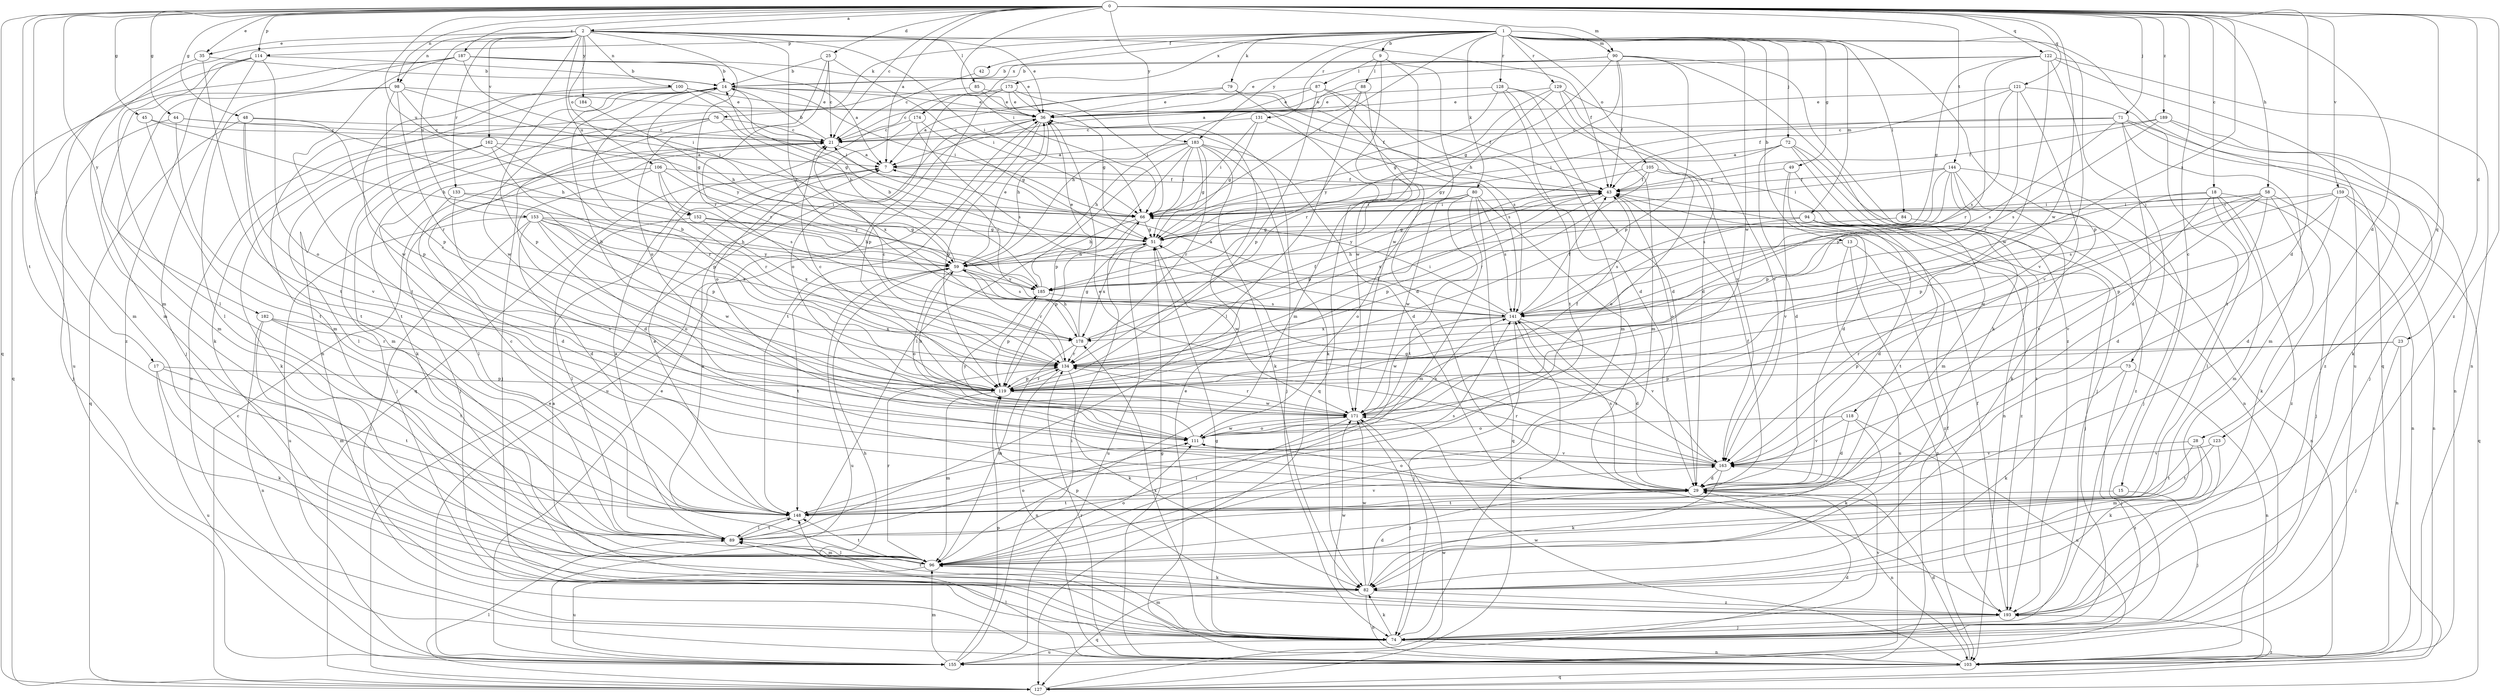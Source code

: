 strict digraph  {
0;
1;
2;
7;
9;
13;
14;
15;
17;
18;
21;
23;
25;
28;
29;
35;
36;
42;
43;
44;
45;
48;
49;
51;
58;
59;
66;
71;
72;
73;
74;
76;
79;
80;
82;
84;
85;
87;
88;
89;
90;
94;
96;
98;
100;
103;
105;
106;
111;
114;
118;
119;
121;
122;
123;
127;
128;
129;
131;
133;
134;
141;
144;
148;
152;
153;
155;
159;
162;
163;
171;
173;
174;
178;
182;
183;
184;
185;
187;
189;
193;
0 -> 2  [label=a];
0 -> 7  [label=a];
0 -> 15  [label=c];
0 -> 17  [label=c];
0 -> 18  [label=c];
0 -> 21  [label=c];
0 -> 23  [label=d];
0 -> 25  [label=d];
0 -> 28  [label=d];
0 -> 29  [label=d];
0 -> 35  [label=e];
0 -> 44  [label=g];
0 -> 45  [label=g];
0 -> 48  [label=g];
0 -> 58  [label=h];
0 -> 66  [label=i];
0 -> 71  [label=j];
0 -> 90  [label=m];
0 -> 98  [label=n];
0 -> 114  [label=p];
0 -> 121  [label=q];
0 -> 122  [label=q];
0 -> 123  [label=q];
0 -> 127  [label=q];
0 -> 141  [label=s];
0 -> 144  [label=t];
0 -> 148  [label=t];
0 -> 152  [label=u];
0 -> 159  [label=v];
0 -> 171  [label=w];
0 -> 182  [label=y];
0 -> 183  [label=y];
0 -> 187  [label=z];
0 -> 189  [label=z];
0 -> 193  [label=z];
1 -> 9  [label=b];
1 -> 13  [label=b];
1 -> 42  [label=f];
1 -> 49  [label=g];
1 -> 66  [label=i];
1 -> 72  [label=j];
1 -> 73  [label=j];
1 -> 76  [label=k];
1 -> 79  [label=k];
1 -> 80  [label=k];
1 -> 84  [label=l];
1 -> 90  [label=m];
1 -> 94  [label=m];
1 -> 105  [label=o];
1 -> 114  [label=p];
1 -> 118  [label=p];
1 -> 127  [label=q];
1 -> 128  [label=r];
1 -> 129  [label=r];
1 -> 131  [label=r];
1 -> 171  [label=w];
1 -> 173  [label=x];
1 -> 174  [label=x];
1 -> 183  [label=y];
2 -> 35  [label=e];
2 -> 36  [label=e];
2 -> 43  [label=f];
2 -> 66  [label=i];
2 -> 85  [label=l];
2 -> 96  [label=m];
2 -> 98  [label=n];
2 -> 100  [label=n];
2 -> 103  [label=n];
2 -> 106  [label=o];
2 -> 133  [label=r];
2 -> 134  [label=r];
2 -> 141  [label=s];
2 -> 152  [label=u];
2 -> 153  [label=u];
2 -> 162  [label=v];
2 -> 184  [label=y];
7 -> 43  [label=f];
9 -> 87  [label=l];
9 -> 88  [label=l];
9 -> 96  [label=m];
9 -> 134  [label=r];
9 -> 171  [label=w];
13 -> 59  [label=h];
13 -> 103  [label=n];
13 -> 155  [label=u];
13 -> 193  [label=z];
14 -> 36  [label=e];
14 -> 43  [label=f];
14 -> 66  [label=i];
14 -> 82  [label=k];
14 -> 96  [label=m];
14 -> 171  [label=w];
14 -> 185  [label=y];
15 -> 74  [label=j];
15 -> 148  [label=t];
17 -> 82  [label=k];
17 -> 119  [label=p];
17 -> 148  [label=t];
17 -> 155  [label=u];
18 -> 66  [label=i];
18 -> 74  [label=j];
18 -> 89  [label=l];
18 -> 96  [label=m];
18 -> 134  [label=r];
18 -> 163  [label=v];
18 -> 193  [label=z];
21 -> 7  [label=a];
21 -> 14  [label=b];
21 -> 74  [label=j];
23 -> 74  [label=j];
23 -> 103  [label=n];
23 -> 119  [label=p];
23 -> 134  [label=r];
25 -> 14  [label=b];
25 -> 21  [label=c];
25 -> 66  [label=i];
25 -> 111  [label=o];
25 -> 134  [label=r];
28 -> 82  [label=k];
28 -> 96  [label=m];
28 -> 148  [label=t];
28 -> 163  [label=v];
29 -> 43  [label=f];
29 -> 103  [label=n];
29 -> 111  [label=o];
29 -> 141  [label=s];
29 -> 148  [label=t];
35 -> 14  [label=b];
35 -> 96  [label=m];
35 -> 148  [label=t];
36 -> 21  [label=c];
36 -> 59  [label=h];
36 -> 82  [label=k];
36 -> 119  [label=p];
36 -> 148  [label=t];
36 -> 155  [label=u];
42 -> 21  [label=c];
43 -> 66  [label=i];
43 -> 111  [label=o];
43 -> 119  [label=p];
43 -> 178  [label=x];
44 -> 21  [label=c];
44 -> 59  [label=h];
44 -> 74  [label=j];
44 -> 148  [label=t];
45 -> 21  [label=c];
45 -> 59  [label=h];
45 -> 148  [label=t];
48 -> 21  [label=c];
48 -> 119  [label=p];
48 -> 127  [label=q];
48 -> 148  [label=t];
48 -> 163  [label=v];
49 -> 29  [label=d];
49 -> 43  [label=f];
49 -> 96  [label=m];
49 -> 163  [label=v];
51 -> 59  [label=h];
51 -> 155  [label=u];
51 -> 171  [label=w];
51 -> 178  [label=x];
58 -> 29  [label=d];
58 -> 66  [label=i];
58 -> 82  [label=k];
58 -> 103  [label=n];
58 -> 119  [label=p];
58 -> 163  [label=v];
58 -> 171  [label=w];
58 -> 185  [label=y];
59 -> 14  [label=b];
59 -> 36  [label=e];
59 -> 111  [label=o];
59 -> 134  [label=r];
59 -> 141  [label=s];
59 -> 148  [label=t];
59 -> 155  [label=u];
59 -> 185  [label=y];
66 -> 51  [label=g];
66 -> 59  [label=h];
66 -> 119  [label=p];
71 -> 21  [label=c];
71 -> 29  [label=d];
71 -> 66  [label=i];
71 -> 96  [label=m];
71 -> 103  [label=n];
71 -> 141  [label=s];
71 -> 193  [label=z];
72 -> 7  [label=a];
72 -> 29  [label=d];
72 -> 51  [label=g];
72 -> 74  [label=j];
72 -> 103  [label=n];
72 -> 193  [label=z];
73 -> 74  [label=j];
73 -> 82  [label=k];
73 -> 103  [label=n];
73 -> 119  [label=p];
74 -> 7  [label=a];
74 -> 51  [label=g];
74 -> 59  [label=h];
74 -> 82  [label=k];
74 -> 96  [label=m];
74 -> 103  [label=n];
74 -> 141  [label=s];
74 -> 155  [label=u];
74 -> 163  [label=v];
74 -> 178  [label=x];
76 -> 21  [label=c];
76 -> 74  [label=j];
76 -> 82  [label=k];
76 -> 96  [label=m];
76 -> 178  [label=x];
79 -> 7  [label=a];
79 -> 29  [label=d];
79 -> 36  [label=e];
79 -> 127  [label=q];
80 -> 66  [label=i];
80 -> 96  [label=m];
80 -> 111  [label=o];
80 -> 127  [label=q];
80 -> 141  [label=s];
80 -> 148  [label=t];
80 -> 171  [label=w];
80 -> 185  [label=y];
80 -> 193  [label=z];
82 -> 29  [label=d];
82 -> 103  [label=n];
82 -> 119  [label=p];
82 -> 127  [label=q];
82 -> 171  [label=w];
82 -> 193  [label=z];
84 -> 51  [label=g];
84 -> 103  [label=n];
85 -> 36  [label=e];
85 -> 43  [label=f];
85 -> 155  [label=u];
87 -> 21  [label=c];
87 -> 29  [label=d];
87 -> 36  [label=e];
87 -> 119  [label=p];
87 -> 141  [label=s];
88 -> 36  [label=e];
88 -> 59  [label=h];
88 -> 89  [label=l];
88 -> 171  [label=w];
89 -> 7  [label=a];
89 -> 21  [label=c];
89 -> 96  [label=m];
89 -> 111  [label=o];
89 -> 148  [label=t];
90 -> 14  [label=b];
90 -> 36  [label=e];
90 -> 43  [label=f];
90 -> 51  [label=g];
90 -> 59  [label=h];
90 -> 82  [label=k];
90 -> 119  [label=p];
90 -> 193  [label=z];
94 -> 29  [label=d];
94 -> 51  [label=g];
94 -> 74  [label=j];
94 -> 141  [label=s];
94 -> 148  [label=t];
94 -> 193  [label=z];
96 -> 7  [label=a];
96 -> 82  [label=k];
96 -> 89  [label=l];
96 -> 111  [label=o];
96 -> 134  [label=r];
96 -> 148  [label=t];
96 -> 155  [label=u];
98 -> 36  [label=e];
98 -> 51  [label=g];
98 -> 66  [label=i];
98 -> 89  [label=l];
98 -> 96  [label=m];
98 -> 119  [label=p];
98 -> 134  [label=r];
100 -> 36  [label=e];
100 -> 51  [label=g];
100 -> 66  [label=i];
100 -> 119  [label=p];
100 -> 171  [label=w];
103 -> 29  [label=d];
103 -> 36  [label=e];
103 -> 51  [label=g];
103 -> 89  [label=l];
103 -> 127  [label=q];
103 -> 134  [label=r];
103 -> 171  [label=w];
105 -> 43  [label=f];
105 -> 103  [label=n];
105 -> 111  [label=o];
105 -> 119  [label=p];
105 -> 134  [label=r];
106 -> 29  [label=d];
106 -> 43  [label=f];
106 -> 89  [label=l];
106 -> 134  [label=r];
106 -> 141  [label=s];
106 -> 185  [label=y];
111 -> 141  [label=s];
111 -> 163  [label=v];
111 -> 171  [label=w];
111 -> 185  [label=y];
114 -> 14  [label=b];
114 -> 74  [label=j];
114 -> 89  [label=l];
114 -> 111  [label=o];
114 -> 155  [label=u];
114 -> 193  [label=z];
118 -> 29  [label=d];
118 -> 82  [label=k];
118 -> 111  [label=o];
118 -> 155  [label=u];
118 -> 163  [label=v];
119 -> 14  [label=b];
119 -> 21  [label=c];
119 -> 96  [label=m];
119 -> 134  [label=r];
119 -> 171  [label=w];
121 -> 36  [label=e];
121 -> 43  [label=f];
121 -> 134  [label=r];
121 -> 141  [label=s];
121 -> 148  [label=t];
121 -> 163  [label=v];
122 -> 7  [label=a];
122 -> 14  [label=b];
122 -> 51  [label=g];
122 -> 103  [label=n];
122 -> 134  [label=r];
122 -> 155  [label=u];
122 -> 163  [label=v];
122 -> 171  [label=w];
123 -> 148  [label=t];
123 -> 163  [label=v];
123 -> 193  [label=z];
127 -> 21  [label=c];
127 -> 36  [label=e];
127 -> 89  [label=l];
127 -> 171  [label=w];
127 -> 193  [label=z];
128 -> 29  [label=d];
128 -> 36  [label=e];
128 -> 96  [label=m];
128 -> 148  [label=t];
128 -> 163  [label=v];
128 -> 185  [label=y];
129 -> 29  [label=d];
129 -> 36  [label=e];
129 -> 51  [label=g];
129 -> 96  [label=m];
129 -> 163  [label=v];
129 -> 185  [label=y];
131 -> 21  [label=c];
131 -> 51  [label=g];
131 -> 66  [label=i];
131 -> 141  [label=s];
133 -> 29  [label=d];
133 -> 66  [label=i];
133 -> 119  [label=p];
133 -> 163  [label=v];
134 -> 14  [label=b];
134 -> 21  [label=c];
134 -> 43  [label=f];
134 -> 82  [label=k];
134 -> 103  [label=n];
134 -> 119  [label=p];
141 -> 7  [label=a];
141 -> 21  [label=c];
141 -> 29  [label=d];
141 -> 43  [label=f];
141 -> 66  [label=i];
141 -> 74  [label=j];
141 -> 163  [label=v];
141 -> 171  [label=w];
141 -> 178  [label=x];
144 -> 43  [label=f];
144 -> 66  [label=i];
144 -> 74  [label=j];
144 -> 82  [label=k];
144 -> 119  [label=p];
144 -> 141  [label=s];
144 -> 185  [label=y];
144 -> 193  [label=z];
148 -> 7  [label=a];
148 -> 89  [label=l];
148 -> 141  [label=s];
148 -> 163  [label=v];
152 -> 51  [label=g];
152 -> 59  [label=h];
152 -> 89  [label=l];
152 -> 178  [label=x];
153 -> 29  [label=d];
153 -> 51  [label=g];
153 -> 59  [label=h];
153 -> 74  [label=j];
153 -> 111  [label=o];
153 -> 155  [label=u];
153 -> 171  [label=w];
153 -> 178  [label=x];
153 -> 185  [label=y];
155 -> 29  [label=d];
155 -> 36  [label=e];
155 -> 43  [label=f];
155 -> 66  [label=i];
155 -> 96  [label=m];
155 -> 119  [label=p];
159 -> 29  [label=d];
159 -> 66  [label=i];
159 -> 103  [label=n];
159 -> 119  [label=p];
159 -> 127  [label=q];
159 -> 141  [label=s];
162 -> 7  [label=a];
162 -> 74  [label=j];
162 -> 82  [label=k];
162 -> 89  [label=l];
162 -> 119  [label=p];
162 -> 134  [label=r];
163 -> 29  [label=d];
163 -> 36  [label=e];
163 -> 51  [label=g];
163 -> 82  [label=k];
163 -> 134  [label=r];
171 -> 43  [label=f];
171 -> 59  [label=h];
171 -> 74  [label=j];
171 -> 89  [label=l];
171 -> 111  [label=o];
171 -> 134  [label=r];
173 -> 36  [label=e];
173 -> 51  [label=g];
173 -> 66  [label=i];
173 -> 111  [label=o];
173 -> 119  [label=p];
173 -> 127  [label=q];
174 -> 21  [label=c];
174 -> 51  [label=g];
174 -> 111  [label=o];
174 -> 141  [label=s];
178 -> 43  [label=f];
178 -> 51  [label=g];
178 -> 59  [label=h];
178 -> 96  [label=m];
178 -> 134  [label=r];
182 -> 96  [label=m];
182 -> 103  [label=n];
182 -> 134  [label=r];
182 -> 148  [label=t];
182 -> 178  [label=x];
183 -> 7  [label=a];
183 -> 29  [label=d];
183 -> 51  [label=g];
183 -> 59  [label=h];
183 -> 66  [label=i];
183 -> 74  [label=j];
183 -> 82  [label=k];
183 -> 89  [label=l];
183 -> 119  [label=p];
183 -> 134  [label=r];
184 -> 59  [label=h];
185 -> 14  [label=b];
185 -> 36  [label=e];
185 -> 119  [label=p];
185 -> 141  [label=s];
187 -> 7  [label=a];
187 -> 14  [label=b];
187 -> 36  [label=e];
187 -> 66  [label=i];
187 -> 96  [label=m];
187 -> 127  [label=q];
187 -> 148  [label=t];
189 -> 21  [label=c];
189 -> 43  [label=f];
189 -> 74  [label=j];
189 -> 82  [label=k];
189 -> 141  [label=s];
193 -> 43  [label=f];
193 -> 74  [label=j];
193 -> 148  [label=t];
193 -> 171  [label=w];
}
